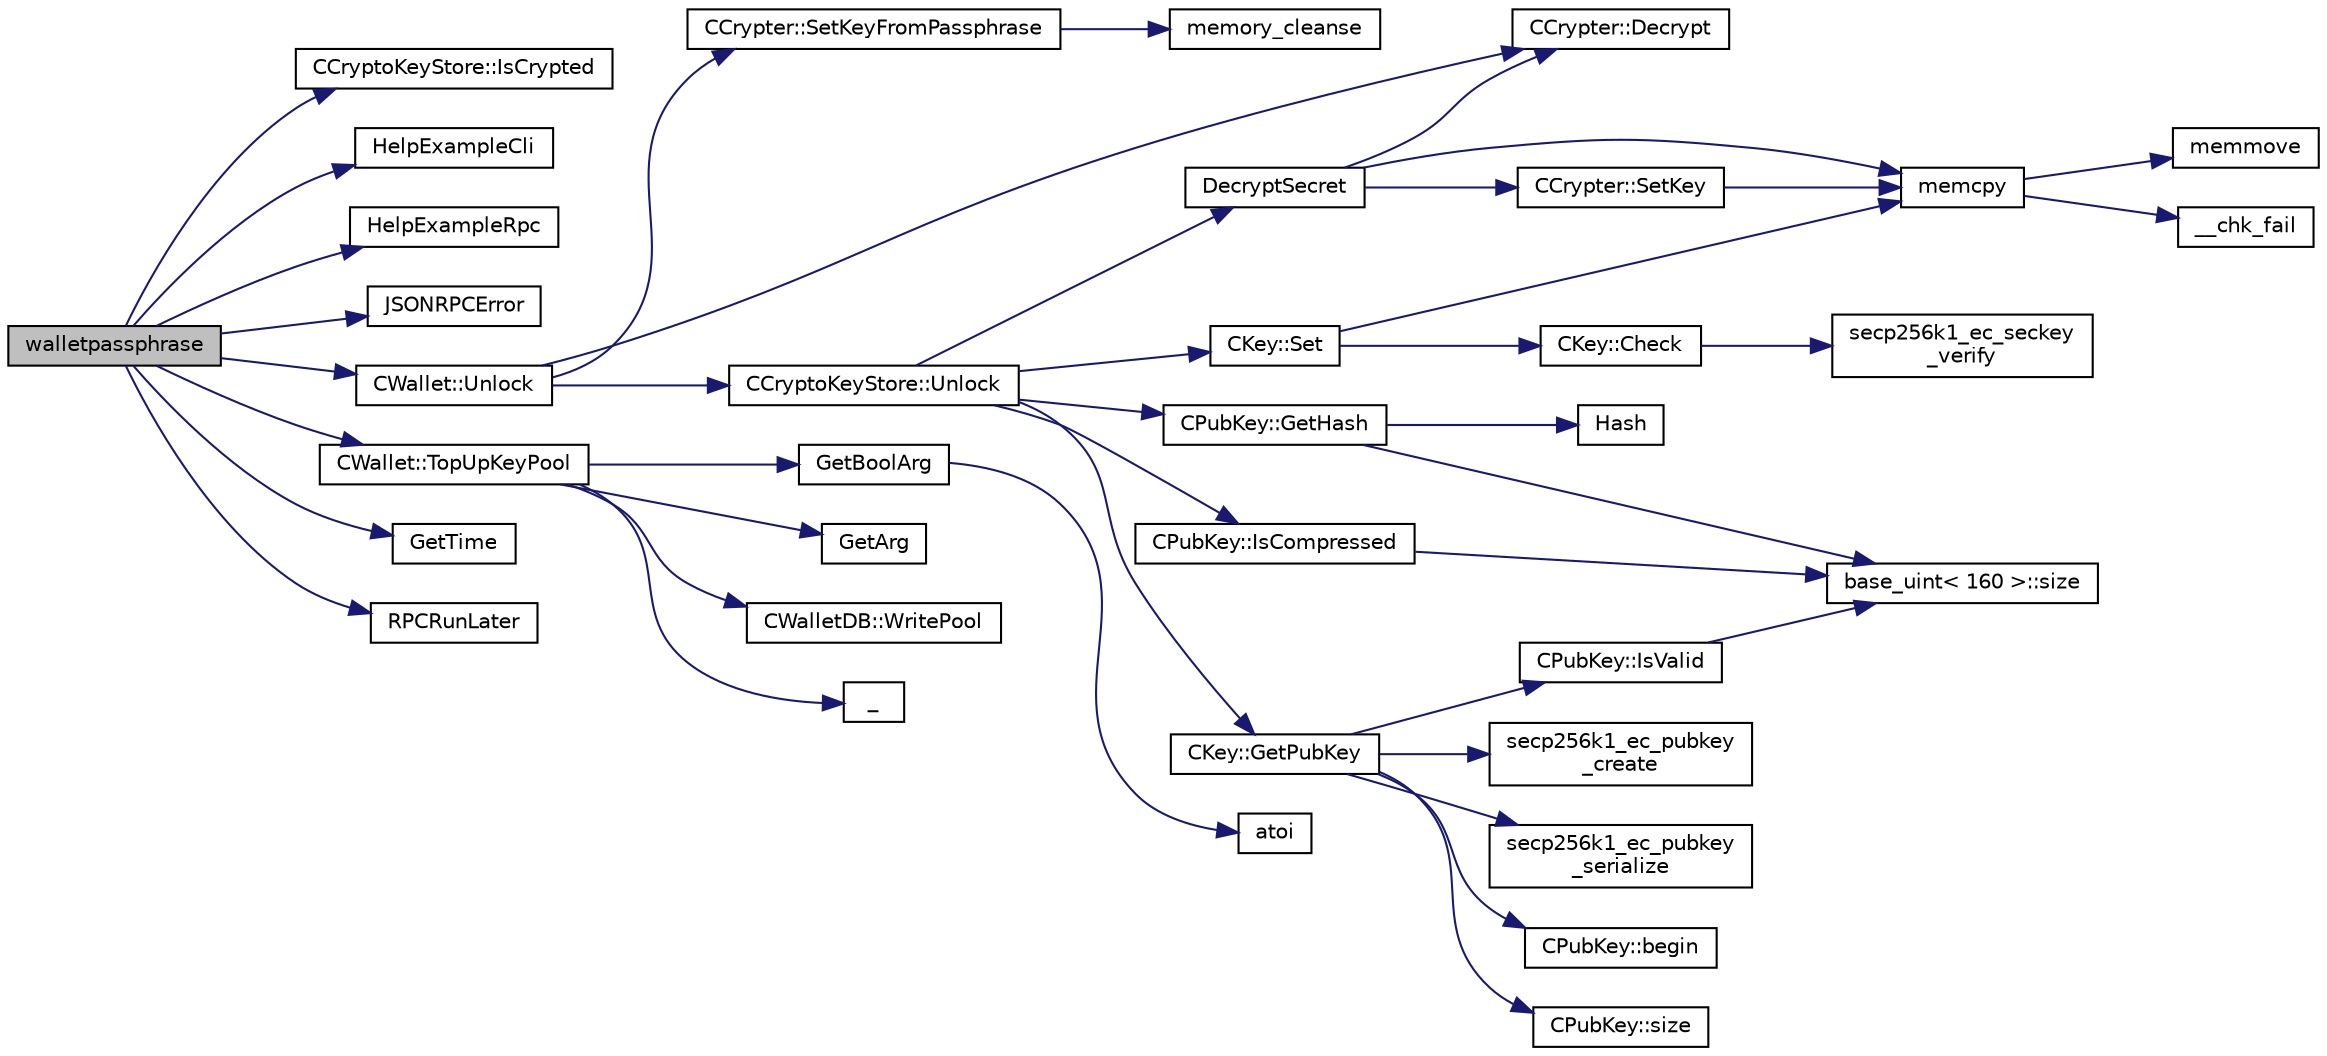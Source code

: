 digraph "walletpassphrase"
{
  edge [fontname="Helvetica",fontsize="10",labelfontname="Helvetica",labelfontsize="10"];
  node [fontname="Helvetica",fontsize="10",shape=record];
  rankdir="LR";
  Node1114 [label="walletpassphrase",height=0.2,width=0.4,color="black", fillcolor="grey75", style="filled", fontcolor="black"];
  Node1114 -> Node1115 [color="midnightblue",fontsize="10",style="solid",fontname="Helvetica"];
  Node1115 [label="CCryptoKeyStore::IsCrypted",height=0.2,width=0.4,color="black", fillcolor="white", style="filled",URL="$db/dad/class_c_crypto_key_store.html#acc8fed44366c98fb481333ca6e867088"];
  Node1114 -> Node1116 [color="midnightblue",fontsize="10",style="solid",fontname="Helvetica"];
  Node1116 [label="HelpExampleCli",height=0.2,width=0.4,color="black", fillcolor="white", style="filled",URL="$d6/d76/rpcserver_8cpp.html#ac01ac6eab5467567ed0da106814e04ec"];
  Node1114 -> Node1117 [color="midnightblue",fontsize="10",style="solid",fontname="Helvetica"];
  Node1117 [label="HelpExampleRpc",height=0.2,width=0.4,color="black", fillcolor="white", style="filled",URL="$d6/d76/rpcserver_8cpp.html#a06ea60e24e5a1053a14a11b1009bf9ef"];
  Node1114 -> Node1118 [color="midnightblue",fontsize="10",style="solid",fontname="Helvetica"];
  Node1118 [label="JSONRPCError",height=0.2,width=0.4,color="black", fillcolor="white", style="filled",URL="$d2/d30/rpcprotocol_8cpp.html#a17b1bb111ab339efc951929834766039"];
  Node1114 -> Node1119 [color="midnightblue",fontsize="10",style="solid",fontname="Helvetica"];
  Node1119 [label="CWallet::Unlock",height=0.2,width=0.4,color="black", fillcolor="white", style="filled",URL="$d2/de5/class_c_wallet.html#a654ae5a3a7c4c7c7bfd271f108781b40"];
  Node1119 -> Node1120 [color="midnightblue",fontsize="10",style="solid",fontname="Helvetica"];
  Node1120 [label="CCrypter::SetKeyFromPassphrase",height=0.2,width=0.4,color="black", fillcolor="white", style="filled",URL="$d7/d89/class_c_crypter.html#a5368279e4a1549d3c1d15d8aa2179708"];
  Node1120 -> Node1121 [color="midnightblue",fontsize="10",style="solid",fontname="Helvetica"];
  Node1121 [label="memory_cleanse",height=0.2,width=0.4,color="black", fillcolor="white", style="filled",URL="$da/d37/cleanse_8cpp.html#a5a4afb85dd16ecc1f6019c782db78663"];
  Node1119 -> Node1122 [color="midnightblue",fontsize="10",style="solid",fontname="Helvetica"];
  Node1122 [label="CCrypter::Decrypt",height=0.2,width=0.4,color="black", fillcolor="white", style="filled",URL="$d7/d89/class_c_crypter.html#a4dbabed4975d4435d22c76deac43df7f"];
  Node1119 -> Node1123 [color="midnightblue",fontsize="10",style="solid",fontname="Helvetica"];
  Node1123 [label="CCryptoKeyStore::Unlock",height=0.2,width=0.4,color="black", fillcolor="white", style="filled",URL="$db/dad/class_c_crypto_key_store.html#a81bd70e18aa75f566526620a74f9cd88"];
  Node1123 -> Node1124 [color="midnightblue",fontsize="10",style="solid",fontname="Helvetica"];
  Node1124 [label="DecryptSecret",height=0.2,width=0.4,color="black", fillcolor="white", style="filled",URL="$d3/d05/crypter_8cpp.html#aded00aa7498a7485a00e77a20856b3e4"];
  Node1124 -> Node1125 [color="midnightblue",fontsize="10",style="solid",fontname="Helvetica"];
  Node1125 [label="memcpy",height=0.2,width=0.4,color="black", fillcolor="white", style="filled",URL="$d5/d9f/glibc__compat_8cpp.html#a0f46826ab0466591e136db24394923cf"];
  Node1125 -> Node1126 [color="midnightblue",fontsize="10",style="solid",fontname="Helvetica"];
  Node1126 [label="memmove",height=0.2,width=0.4,color="black", fillcolor="white", style="filled",URL="$d5/d9f/glibc__compat_8cpp.html#a9778d49e9029dd75bc53ecbbf9f5e9a1"];
  Node1125 -> Node1127 [color="midnightblue",fontsize="10",style="solid",fontname="Helvetica"];
  Node1127 [label="__chk_fail",height=0.2,width=0.4,color="black", fillcolor="white", style="filled",URL="$d5/d9f/glibc__compat_8cpp.html#a424ac71631da5ada2976630ff67051d1"];
  Node1124 -> Node1128 [color="midnightblue",fontsize="10",style="solid",fontname="Helvetica"];
  Node1128 [label="CCrypter::SetKey",height=0.2,width=0.4,color="black", fillcolor="white", style="filled",URL="$d7/d89/class_c_crypter.html#a0d948dd4796e2420e1dd9c1ddbf7974e"];
  Node1128 -> Node1125 [color="midnightblue",fontsize="10",style="solid",fontname="Helvetica"];
  Node1124 -> Node1122 [color="midnightblue",fontsize="10",style="solid",fontname="Helvetica"];
  Node1123 -> Node1129 [color="midnightblue",fontsize="10",style="solid",fontname="Helvetica"];
  Node1129 [label="CPubKey::GetHash",height=0.2,width=0.4,color="black", fillcolor="white", style="filled",URL="$da/d4e/class_c_pub_key.html#ab1aaa3f6085a3e9bc034d3e1269d870d"];
  Node1129 -> Node1130 [color="midnightblue",fontsize="10",style="solid",fontname="Helvetica"];
  Node1130 [label="Hash",height=0.2,width=0.4,color="black", fillcolor="white", style="filled",URL="$db/dfb/hash_8h.html#ab3f6c437460137530d86e09c2c102e99"];
  Node1129 -> Node1131 [color="midnightblue",fontsize="10",style="solid",fontname="Helvetica"];
  Node1131 [label="base_uint\< 160 \>::size",height=0.2,width=0.4,color="black", fillcolor="white", style="filled",URL="$da/df7/classbase__uint.html#a1f49b034e686269601ea89b0319b8004"];
  Node1123 -> Node1132 [color="midnightblue",fontsize="10",style="solid",fontname="Helvetica"];
  Node1132 [label="CKey::Set",height=0.2,width=0.4,color="black", fillcolor="white", style="filled",URL="$d2/d63/class_c_key.html#aaa13d5f08456bba094210c5eeabf64c8"];
  Node1132 -> Node1133 [color="midnightblue",fontsize="10",style="solid",fontname="Helvetica"];
  Node1133 [label="CKey::Check",height=0.2,width=0.4,color="black", fillcolor="white", style="filled",URL="$d2/d63/class_c_key.html#acec869bc75fa8f4d619ab025d367a97c"];
  Node1133 -> Node1134 [color="midnightblue",fontsize="10",style="solid",fontname="Helvetica"];
  Node1134 [label="secp256k1_ec_seckey\l_verify",height=0.2,width=0.4,color="black", fillcolor="white", style="filled",URL="$d7/dd3/secp256k1_8h.html#a366f922fc0c787351e82ff8e3a95f652",tooltip="Verify an ECDSA secret key. "];
  Node1132 -> Node1125 [color="midnightblue",fontsize="10",style="solid",fontname="Helvetica"];
  Node1123 -> Node1135 [color="midnightblue",fontsize="10",style="solid",fontname="Helvetica"];
  Node1135 [label="CPubKey::IsCompressed",height=0.2,width=0.4,color="black", fillcolor="white", style="filled",URL="$da/d4e/class_c_pub_key.html#a25f8b70340ad20ddab0f80ec4cee9396"];
  Node1135 -> Node1131 [color="midnightblue",fontsize="10",style="solid",fontname="Helvetica"];
  Node1123 -> Node1136 [color="midnightblue",fontsize="10",style="solid",fontname="Helvetica"];
  Node1136 [label="CKey::GetPubKey",height=0.2,width=0.4,color="black", fillcolor="white", style="filled",URL="$d2/d63/class_c_key.html#aa1085c59603a62db6ec776300f250337"];
  Node1136 -> Node1137 [color="midnightblue",fontsize="10",style="solid",fontname="Helvetica"];
  Node1137 [label="secp256k1_ec_pubkey\l_create",height=0.2,width=0.4,color="black", fillcolor="white", style="filled",URL="$d7/dd3/secp256k1_8h.html#a7438071aa8a6dc4697abe4f4659f2161",tooltip="Compute the public key for a secret key. "];
  Node1136 -> Node1138 [color="midnightblue",fontsize="10",style="solid",fontname="Helvetica"];
  Node1138 [label="secp256k1_ec_pubkey\l_serialize",height=0.2,width=0.4,color="black", fillcolor="white", style="filled",URL="$d7/dd3/secp256k1_8h.html#a34977bf00322e510e881160c421836d7",tooltip="Serialize a pubkey object into a serialized byte sequence. "];
  Node1136 -> Node1139 [color="midnightblue",fontsize="10",style="solid",fontname="Helvetica"];
  Node1139 [label="CPubKey::begin",height=0.2,width=0.4,color="black", fillcolor="white", style="filled",URL="$da/d4e/class_c_pub_key.html#a859ab9909d68092d6d4fc739237ab358"];
  Node1136 -> Node1140 [color="midnightblue",fontsize="10",style="solid",fontname="Helvetica"];
  Node1140 [label="CPubKey::size",height=0.2,width=0.4,color="black", fillcolor="white", style="filled",URL="$da/d4e/class_c_pub_key.html#a6bb28fcf0a5f799c69f5b7269363b309"];
  Node1136 -> Node1141 [color="midnightblue",fontsize="10",style="solid",fontname="Helvetica"];
  Node1141 [label="CPubKey::IsValid",height=0.2,width=0.4,color="black", fillcolor="white", style="filled",URL="$da/d4e/class_c_pub_key.html#a4fa94293cf8577fd039b9a133f6c7f30"];
  Node1141 -> Node1131 [color="midnightblue",fontsize="10",style="solid",fontname="Helvetica"];
  Node1114 -> Node1142 [color="midnightblue",fontsize="10",style="solid",fontname="Helvetica"];
  Node1142 [label="CWallet::TopUpKeyPool",height=0.2,width=0.4,color="black", fillcolor="white", style="filled",URL="$d2/de5/class_c_wallet.html#aeeeca131336b2ec20cede9a2fccc203a"];
  Node1142 -> Node1143 [color="midnightblue",fontsize="10",style="solid",fontname="Helvetica"];
  Node1143 [label="GetBoolArg",height=0.2,width=0.4,color="black", fillcolor="white", style="filled",URL="$df/d2d/util_8cpp.html#a64d956f1dda7f9a80ab5d594532b906d",tooltip="Return boolean argument or default value. "];
  Node1143 -> Node1144 [color="midnightblue",fontsize="10",style="solid",fontname="Helvetica"];
  Node1144 [label="atoi",height=0.2,width=0.4,color="black", fillcolor="white", style="filled",URL="$d8/d3c/util_8h.html#aa5ce96ec36f4413f820cec9c1831c070"];
  Node1142 -> Node1145 [color="midnightblue",fontsize="10",style="solid",fontname="Helvetica"];
  Node1145 [label="GetArg",height=0.2,width=0.4,color="black", fillcolor="white", style="filled",URL="$df/d2d/util_8cpp.html#a24f685720bf40370e5bd2a192ad50cd8",tooltip="Return string argument or default value. "];
  Node1142 -> Node1146 [color="midnightblue",fontsize="10",style="solid",fontname="Helvetica"];
  Node1146 [label="CWalletDB::WritePool",height=0.2,width=0.4,color="black", fillcolor="white", style="filled",URL="$d4/d90/class_c_wallet_d_b.html#ad43630ad28a68c3e8b1a633f09aa0964"];
  Node1142 -> Node1147 [color="midnightblue",fontsize="10",style="solid",fontname="Helvetica"];
  Node1147 [label="_",height=0.2,width=0.4,color="black", fillcolor="white", style="filled",URL="$d9/d6d/ui__interface_8h.html#aad133bb6103b53cebf03fd01e2f11ba1",tooltip="Translation function: Call Translate signal on UI interface, which returns a boost::optional result..."];
  Node1114 -> Node1148 [color="midnightblue",fontsize="10",style="solid",fontname="Helvetica"];
  Node1148 [label="GetTime",height=0.2,width=0.4,color="black", fillcolor="white", style="filled",URL="$df/d2d/util_8cpp.html#a46fac5fba8ba905b5f9acb364f5d8c6f"];
  Node1114 -> Node1149 [color="midnightblue",fontsize="10",style="solid",fontname="Helvetica"];
  Node1149 [label="RPCRunLater",height=0.2,width=0.4,color="black", fillcolor="white", style="filled",URL="$d6/d76/rpcserver_8cpp.html#a5061d3a516e4daf4f4be1e11fc98248a"];
}
